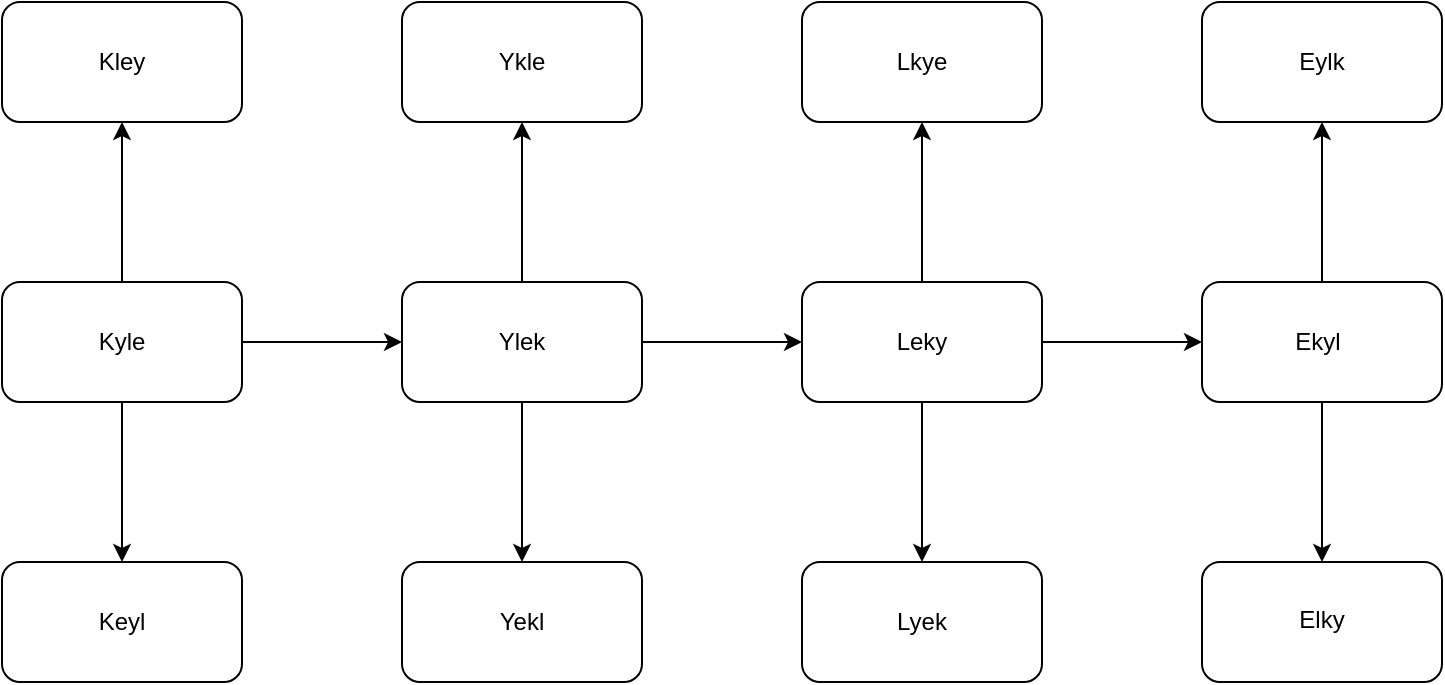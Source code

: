 <mxfile version="12.7.0" type="github"><diagram id="vKqnroijighphlYsYNNw" name="Page-1"><mxGraphModel dx="1052" dy="334" grid="1" gridSize="10" guides="1" tooltips="1" connect="1" arrows="1" fold="1" page="1" pageScale="1" pageWidth="850" pageHeight="1100" math="0" shadow="0"><root><mxCell id="0"/><mxCell id="1" parent="0"/><mxCell id="TmpyChsxF8uJG8xFzBJn-6" value="" style="edgeStyle=orthogonalEdgeStyle;rounded=0;orthogonalLoop=1;jettySize=auto;html=1;" edge="1" parent="1" source="TmpyChsxF8uJG8xFzBJn-1" target="TmpyChsxF8uJG8xFzBJn-5"><mxGeometry relative="1" as="geometry"/></mxCell><mxCell id="TmpyChsxF8uJG8xFzBJn-16" value="" style="edgeStyle=orthogonalEdgeStyle;rounded=0;orthogonalLoop=1;jettySize=auto;html=1;" edge="1" parent="1" source="TmpyChsxF8uJG8xFzBJn-1" target="TmpyChsxF8uJG8xFzBJn-15"><mxGeometry relative="1" as="geometry"/></mxCell><mxCell id="TmpyChsxF8uJG8xFzBJn-18" value="" style="edgeStyle=orthogonalEdgeStyle;rounded=0;orthogonalLoop=1;jettySize=auto;html=1;" edge="1" parent="1" source="TmpyChsxF8uJG8xFzBJn-1" target="TmpyChsxF8uJG8xFzBJn-17"><mxGeometry relative="1" as="geometry"/></mxCell><mxCell id="TmpyChsxF8uJG8xFzBJn-1" value="" style="rounded=1;whiteSpace=wrap;html=1;" vertex="1" parent="1"><mxGeometry x="240" y="140" width="120" height="60" as="geometry"/></mxCell><mxCell id="TmpyChsxF8uJG8xFzBJn-17" value="" style="rounded=1;whiteSpace=wrap;html=1;" vertex="1" parent="1"><mxGeometry x="240" width="120" height="60" as="geometry"/></mxCell><mxCell id="TmpyChsxF8uJG8xFzBJn-15" value="" style="rounded=1;whiteSpace=wrap;html=1;" vertex="1" parent="1"><mxGeometry x="240" y="280" width="120" height="60" as="geometry"/></mxCell><mxCell id="TmpyChsxF8uJG8xFzBJn-10" value="" style="edgeStyle=orthogonalEdgeStyle;rounded=0;orthogonalLoop=1;jettySize=auto;html=1;" edge="1" parent="1" source="TmpyChsxF8uJG8xFzBJn-5" target="TmpyChsxF8uJG8xFzBJn-9"><mxGeometry relative="1" as="geometry"/></mxCell><mxCell id="TmpyChsxF8uJG8xFzBJn-12" value="" style="edgeStyle=orthogonalEdgeStyle;rounded=0;orthogonalLoop=1;jettySize=auto;html=1;" edge="1" parent="1" source="TmpyChsxF8uJG8xFzBJn-5" target="TmpyChsxF8uJG8xFzBJn-11"><mxGeometry relative="1" as="geometry"/></mxCell><mxCell id="TmpyChsxF8uJG8xFzBJn-14" value="" style="edgeStyle=orthogonalEdgeStyle;rounded=0;orthogonalLoop=1;jettySize=auto;html=1;" edge="1" parent="1" source="TmpyChsxF8uJG8xFzBJn-5" target="TmpyChsxF8uJG8xFzBJn-13"><mxGeometry relative="1" as="geometry"/></mxCell><mxCell id="TmpyChsxF8uJG8xFzBJn-5" value="" style="rounded=1;whiteSpace=wrap;html=1;" vertex="1" parent="1"><mxGeometry x="440" y="140" width="120" height="60" as="geometry"/></mxCell><mxCell id="TmpyChsxF8uJG8xFzBJn-29" value="" style="edgeStyle=orthogonalEdgeStyle;rounded=0;orthogonalLoop=1;jettySize=auto;html=1;" edge="1" parent="1" source="TmpyChsxF8uJG8xFzBJn-13" target="TmpyChsxF8uJG8xFzBJn-28"><mxGeometry relative="1" as="geometry"/></mxCell><mxCell id="TmpyChsxF8uJG8xFzBJn-31" value="" style="edgeStyle=orthogonalEdgeStyle;rounded=0;orthogonalLoop=1;jettySize=auto;html=1;" edge="1" parent="1" source="TmpyChsxF8uJG8xFzBJn-13" target="TmpyChsxF8uJG8xFzBJn-30"><mxGeometry relative="1" as="geometry"/></mxCell><mxCell id="TmpyChsxF8uJG8xFzBJn-35" value="" style="edgeStyle=orthogonalEdgeStyle;rounded=0;orthogonalLoop=1;jettySize=auto;html=1;" edge="1" parent="1" source="TmpyChsxF8uJG8xFzBJn-13" target="TmpyChsxF8uJG8xFzBJn-34"><mxGeometry relative="1" as="geometry"/></mxCell><mxCell id="TmpyChsxF8uJG8xFzBJn-13" value="" style="rounded=1;whiteSpace=wrap;html=1;" vertex="1" parent="1"><mxGeometry x="640" y="140" width="120" height="60" as="geometry"/></mxCell><mxCell id="TmpyChsxF8uJG8xFzBJn-37" value="" style="edgeStyle=orthogonalEdgeStyle;rounded=0;orthogonalLoop=1;jettySize=auto;html=1;" edge="1" parent="1" source="TmpyChsxF8uJG8xFzBJn-34" target="TmpyChsxF8uJG8xFzBJn-36"><mxGeometry relative="1" as="geometry"/></mxCell><mxCell id="TmpyChsxF8uJG8xFzBJn-39" value="" style="edgeStyle=orthogonalEdgeStyle;rounded=0;orthogonalLoop=1;jettySize=auto;html=1;" edge="1" parent="1" source="TmpyChsxF8uJG8xFzBJn-34" target="TmpyChsxF8uJG8xFzBJn-38"><mxGeometry relative="1" as="geometry"/></mxCell><mxCell id="TmpyChsxF8uJG8xFzBJn-34" value="" style="rounded=1;whiteSpace=wrap;html=1;" vertex="1" parent="1"><mxGeometry x="840" y="140" width="120" height="60" as="geometry"/></mxCell><mxCell id="TmpyChsxF8uJG8xFzBJn-38" value="" style="rounded=1;whiteSpace=wrap;html=1;" vertex="1" parent="1"><mxGeometry x="840" y="280" width="120" height="60" as="geometry"/></mxCell><mxCell id="TmpyChsxF8uJG8xFzBJn-36" value="" style="rounded=1;whiteSpace=wrap;html=1;" vertex="1" parent="1"><mxGeometry x="840" width="120" height="60" as="geometry"/></mxCell><mxCell id="TmpyChsxF8uJG8xFzBJn-30" value="" style="rounded=1;whiteSpace=wrap;html=1;" vertex="1" parent="1"><mxGeometry x="640" y="280" width="120" height="60" as="geometry"/></mxCell><mxCell id="TmpyChsxF8uJG8xFzBJn-28" value="" style="rounded=1;whiteSpace=wrap;html=1;" vertex="1" parent="1"><mxGeometry x="640" width="120" height="60" as="geometry"/></mxCell><mxCell id="TmpyChsxF8uJG8xFzBJn-11" value="" style="rounded=1;whiteSpace=wrap;html=1;" vertex="1" parent="1"><mxGeometry x="440" width="120" height="60" as="geometry"/></mxCell><mxCell id="TmpyChsxF8uJG8xFzBJn-9" value="" style="rounded=1;whiteSpace=wrap;html=1;" vertex="1" parent="1"><mxGeometry x="440" y="280" width="120" height="60" as="geometry"/></mxCell><mxCell id="TmpyChsxF8uJG8xFzBJn-21" value="Kyle" style="text;html=1;strokeColor=none;fillColor=none;align=center;verticalAlign=middle;whiteSpace=wrap;rounded=0;" vertex="1" parent="1"><mxGeometry x="280" y="160" width="40" height="20" as="geometry"/></mxCell><mxCell id="TmpyChsxF8uJG8xFzBJn-22" value="Ylek" style="text;html=1;strokeColor=none;fillColor=none;align=center;verticalAlign=middle;whiteSpace=wrap;rounded=0;" vertex="1" parent="1"><mxGeometry x="480" y="160" width="40" height="20" as="geometry"/></mxCell><mxCell id="TmpyChsxF8uJG8xFzBJn-23" value="Kley" style="text;html=1;strokeColor=none;fillColor=none;align=center;verticalAlign=middle;whiteSpace=wrap;rounded=0;" vertex="1" parent="1"><mxGeometry x="280" y="20" width="40" height="20" as="geometry"/></mxCell><mxCell id="TmpyChsxF8uJG8xFzBJn-24" value="Keyl" style="text;html=1;strokeColor=none;fillColor=none;align=center;verticalAlign=middle;whiteSpace=wrap;rounded=0;" vertex="1" parent="1"><mxGeometry x="280" y="300" width="40" height="20" as="geometry"/></mxCell><mxCell id="TmpyChsxF8uJG8xFzBJn-25" value="Yekl" style="text;html=1;strokeColor=none;fillColor=none;align=center;verticalAlign=middle;whiteSpace=wrap;rounded=0;" vertex="1" parent="1"><mxGeometry x="480" y="300" width="40" height="20" as="geometry"/></mxCell><mxCell id="TmpyChsxF8uJG8xFzBJn-26" value="Ykle" style="text;html=1;strokeColor=none;fillColor=none;align=center;verticalAlign=middle;whiteSpace=wrap;rounded=0;" vertex="1" parent="1"><mxGeometry x="480" y="20" width="40" height="20" as="geometry"/></mxCell><mxCell id="TmpyChsxF8uJG8xFzBJn-27" value="Leky" style="text;html=1;strokeColor=none;fillColor=none;align=center;verticalAlign=middle;whiteSpace=wrap;rounded=0;" vertex="1" parent="1"><mxGeometry x="680" y="160" width="40" height="20" as="geometry"/></mxCell><mxCell id="TmpyChsxF8uJG8xFzBJn-32" value="Lkye" style="text;html=1;strokeColor=none;fillColor=none;align=center;verticalAlign=middle;whiteSpace=wrap;rounded=0;" vertex="1" parent="1"><mxGeometry x="680" y="20" width="40" height="20" as="geometry"/></mxCell><mxCell id="TmpyChsxF8uJG8xFzBJn-33" value="Lyek" style="text;html=1;strokeColor=none;fillColor=none;align=center;verticalAlign=middle;whiteSpace=wrap;rounded=0;" vertex="1" parent="1"><mxGeometry x="680" y="300" width="40" height="20" as="geometry"/></mxCell><mxCell id="TmpyChsxF8uJG8xFzBJn-40" value="Ekyl" style="text;html=1;strokeColor=none;fillColor=none;align=center;verticalAlign=middle;whiteSpace=wrap;rounded=0;" vertex="1" parent="1"><mxGeometry x="878" y="160" width="40" height="20" as="geometry"/></mxCell><mxCell id="TmpyChsxF8uJG8xFzBJn-41" value="Eylk" style="text;html=1;strokeColor=none;fillColor=none;align=center;verticalAlign=middle;whiteSpace=wrap;rounded=0;" vertex="1" parent="1"><mxGeometry x="880" y="20" width="40" height="20" as="geometry"/></mxCell><mxCell id="TmpyChsxF8uJG8xFzBJn-42" value="Elky" style="text;html=1;strokeColor=none;fillColor=none;align=center;verticalAlign=middle;whiteSpace=wrap;rounded=0;" vertex="1" parent="1"><mxGeometry x="880" y="299" width="40" height="20" as="geometry"/></mxCell></root></mxGraphModel></diagram></mxfile>